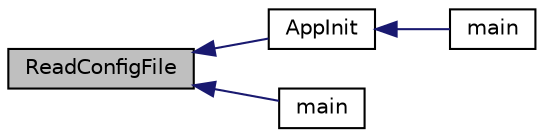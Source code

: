 digraph "ReadConfigFile"
{
  edge [fontname="Helvetica",fontsize="10",labelfontname="Helvetica",labelfontsize="10"];
  node [fontname="Helvetica",fontsize="10",shape=record];
  rankdir="LR";
  Node5750 [label="ReadConfigFile",height=0.2,width=0.4,color="black", fillcolor="grey75", style="filled", fontcolor="black"];
  Node5750 -> Node5751 [dir="back",color="midnightblue",fontsize="10",style="solid",fontname="Helvetica"];
  Node5751 [label="AppInit",height=0.2,width=0.4,color="black", fillcolor="white", style="filled",URL="$d4/d35/iond_8cpp.html#ac59316b767e6984e1285f0531275286b"];
  Node5751 -> Node5752 [dir="back",color="midnightblue",fontsize="10",style="solid",fontname="Helvetica"];
  Node5752 [label="main",height=0.2,width=0.4,color="black", fillcolor="white", style="filled",URL="$d4/d35/iond_8cpp.html#a0ddf1224851353fc92bfbff6f499fa97"];
  Node5750 -> Node5753 [dir="back",color="midnightblue",fontsize="10",style="solid",fontname="Helvetica"];
  Node5753 [label="main",height=0.2,width=0.4,color="black", fillcolor="white", style="filled",URL="$d5/d2d/ion_8cpp.html#a0ddf1224851353fc92bfbff6f499fa97"];
}
